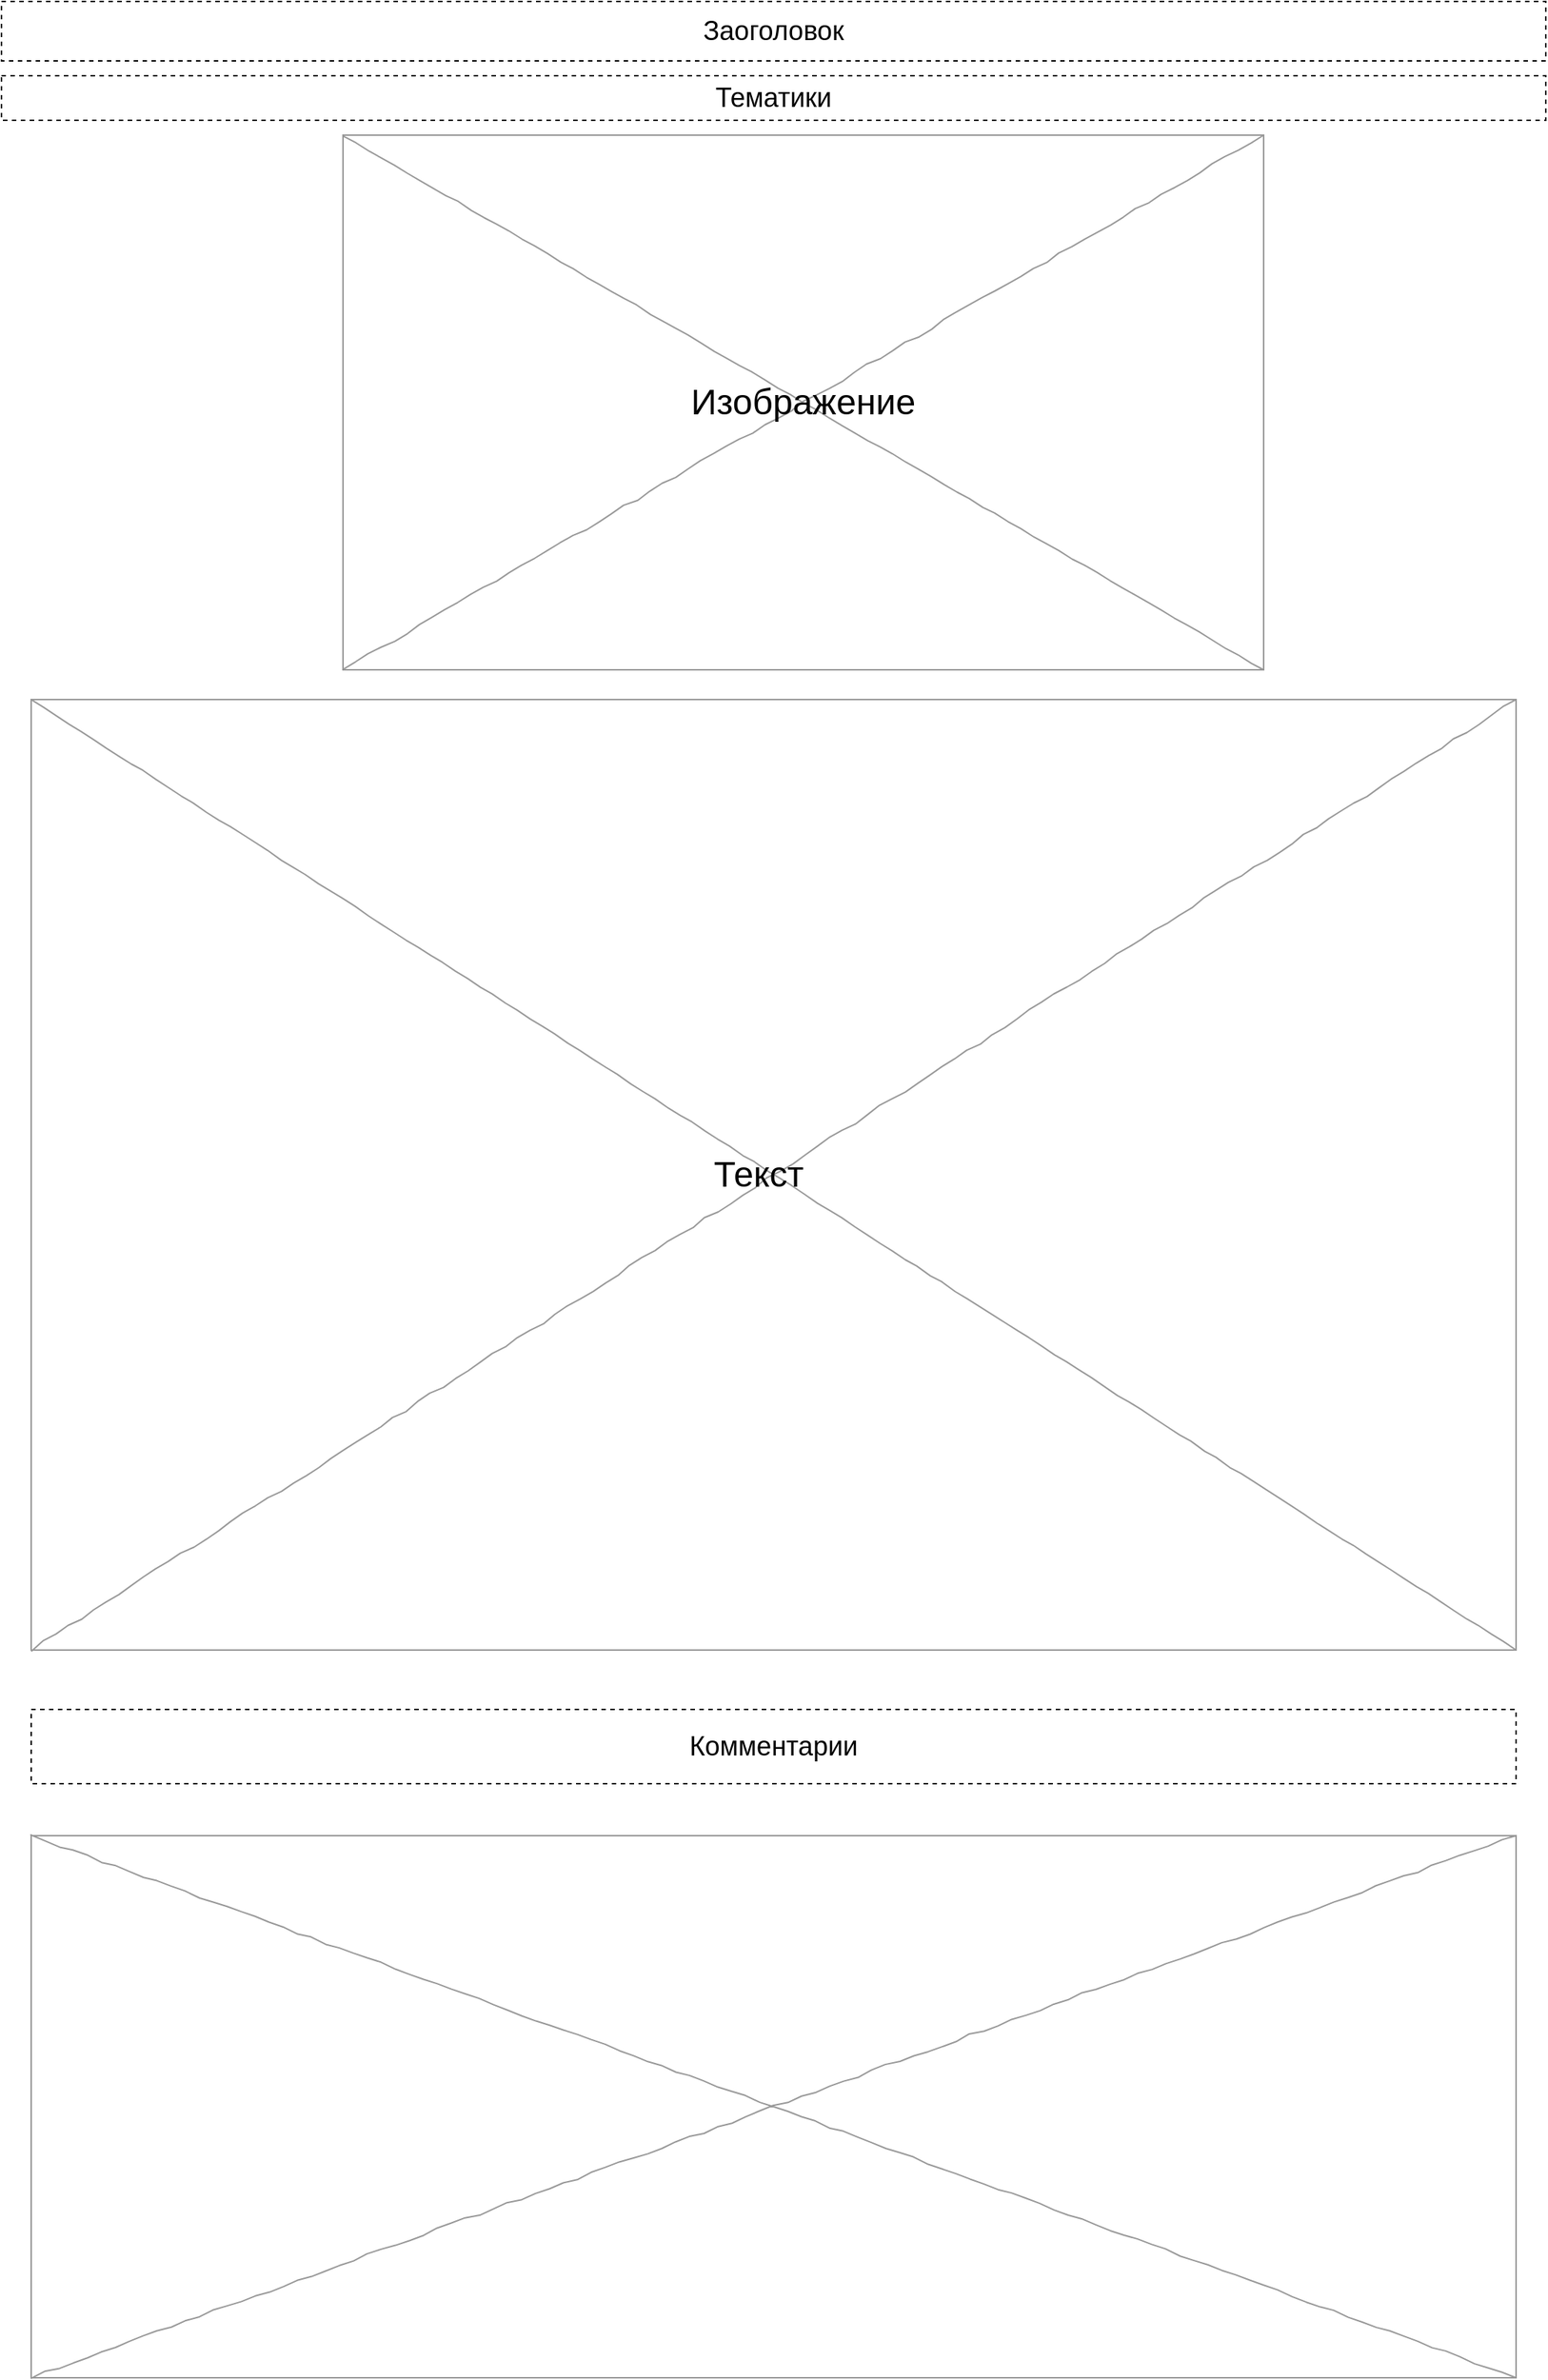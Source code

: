 <mxfile version="20.4.0" type="github">
  <diagram name="Page-1" id="03018318-947c-dd8e-b7a3-06fadd420f32">
    <mxGraphModel dx="1387" dy="788" grid="1" gridSize="10" guides="1" tooltips="1" connect="1" arrows="1" fold="1" page="1" pageScale="1" pageWidth="1100" pageHeight="850" background="none" math="0" shadow="0">
      <root>
        <mxCell id="0" />
        <mxCell id="1" parent="0" />
        <mxCell id="ei4Z1CyDfGhYZdKIR3ee-4" value="" style="verticalLabelPosition=bottom;shadow=0;dashed=0;align=center;html=1;verticalAlign=top;strokeWidth=1;shape=mxgraph.mockup.graphics.simpleIcon;strokeColor=#999999;rounded=0;labelBackgroundColor=none;fontFamily=Verdana;fontSize=14;fontColor=#000000;comic=1;" parent="1" vertex="1">
          <mxGeometry x="270" y="130" width="620" height="360" as="geometry" />
        </mxCell>
        <mxCell id="ei4Z1CyDfGhYZdKIR3ee-8" value="&lt;font style=&quot;font-size: 24px&quot;&gt;Изображение&lt;/font&gt;" style="text;html=1;strokeColor=none;fillColor=none;align=center;verticalAlign=middle;whiteSpace=wrap;rounded=0;" parent="1" vertex="1">
          <mxGeometry x="550" y="295" width="60" height="30" as="geometry" />
        </mxCell>
        <mxCell id="ei4Z1CyDfGhYZdKIR3ee-11" value="" style="verticalLabelPosition=bottom;shadow=0;dashed=0;align=center;html=1;verticalAlign=top;strokeWidth=1;shape=mxgraph.mockup.graphics.simpleIcon;strokeColor=#999999;rounded=0;labelBackgroundColor=none;fontFamily=Verdana;fontSize=14;fontColor=#000000;comic=1;" parent="1" vertex="1">
          <mxGeometry x="60" y="510" width="1000" height="640" as="geometry" />
        </mxCell>
        <mxCell id="ei4Z1CyDfGhYZdKIR3ee-23" value="&lt;font style=&quot;font-size: 24px&quot;&gt;Текст&lt;/font&gt;" style="text;html=1;strokeColor=none;fillColor=none;align=center;verticalAlign=middle;whiteSpace=wrap;rounded=0;fontSize=12;" parent="1" vertex="1">
          <mxGeometry x="520" y="815" width="60" height="30" as="geometry" />
        </mxCell>
        <mxCell id="ei4Z1CyDfGhYZdKIR3ee-25" value="" style="verticalLabelPosition=bottom;shadow=0;dashed=0;align=center;html=1;verticalAlign=top;strokeWidth=1;shape=mxgraph.mockup.graphics.simpleIcon;strokeColor=#999999;rounded=0;labelBackgroundColor=none;fontFamily=Verdana;fontSize=14;fontColor=#000000;comic=1;" parent="1" vertex="1">
          <mxGeometry x="60" y="1275" width="1000" height="365" as="geometry" />
        </mxCell>
        <mxCell id="UNnWFAOXVXrqqHiCmMRa-1" value="Заоголовок" style="rounded=0;whiteSpace=wrap;html=1;dashed=1;fontSize=18;" vertex="1" parent="1">
          <mxGeometry x="40" y="40" width="1040" height="40" as="geometry" />
        </mxCell>
        <mxCell id="UNnWFAOXVXrqqHiCmMRa-2" value="Тематики" style="rounded=0;whiteSpace=wrap;html=1;dashed=1;fontSize=18;" vertex="1" parent="1">
          <mxGeometry x="40" y="90" width="1040" height="30" as="geometry" />
        </mxCell>
        <mxCell id="UNnWFAOXVXrqqHiCmMRa-3" value="Комментарии" style="rounded=0;whiteSpace=wrap;html=1;dashed=1;fontSize=18;" vertex="1" parent="1">
          <mxGeometry x="60" y="1190" width="1000" height="50" as="geometry" />
        </mxCell>
      </root>
    </mxGraphModel>
  </diagram>
</mxfile>
